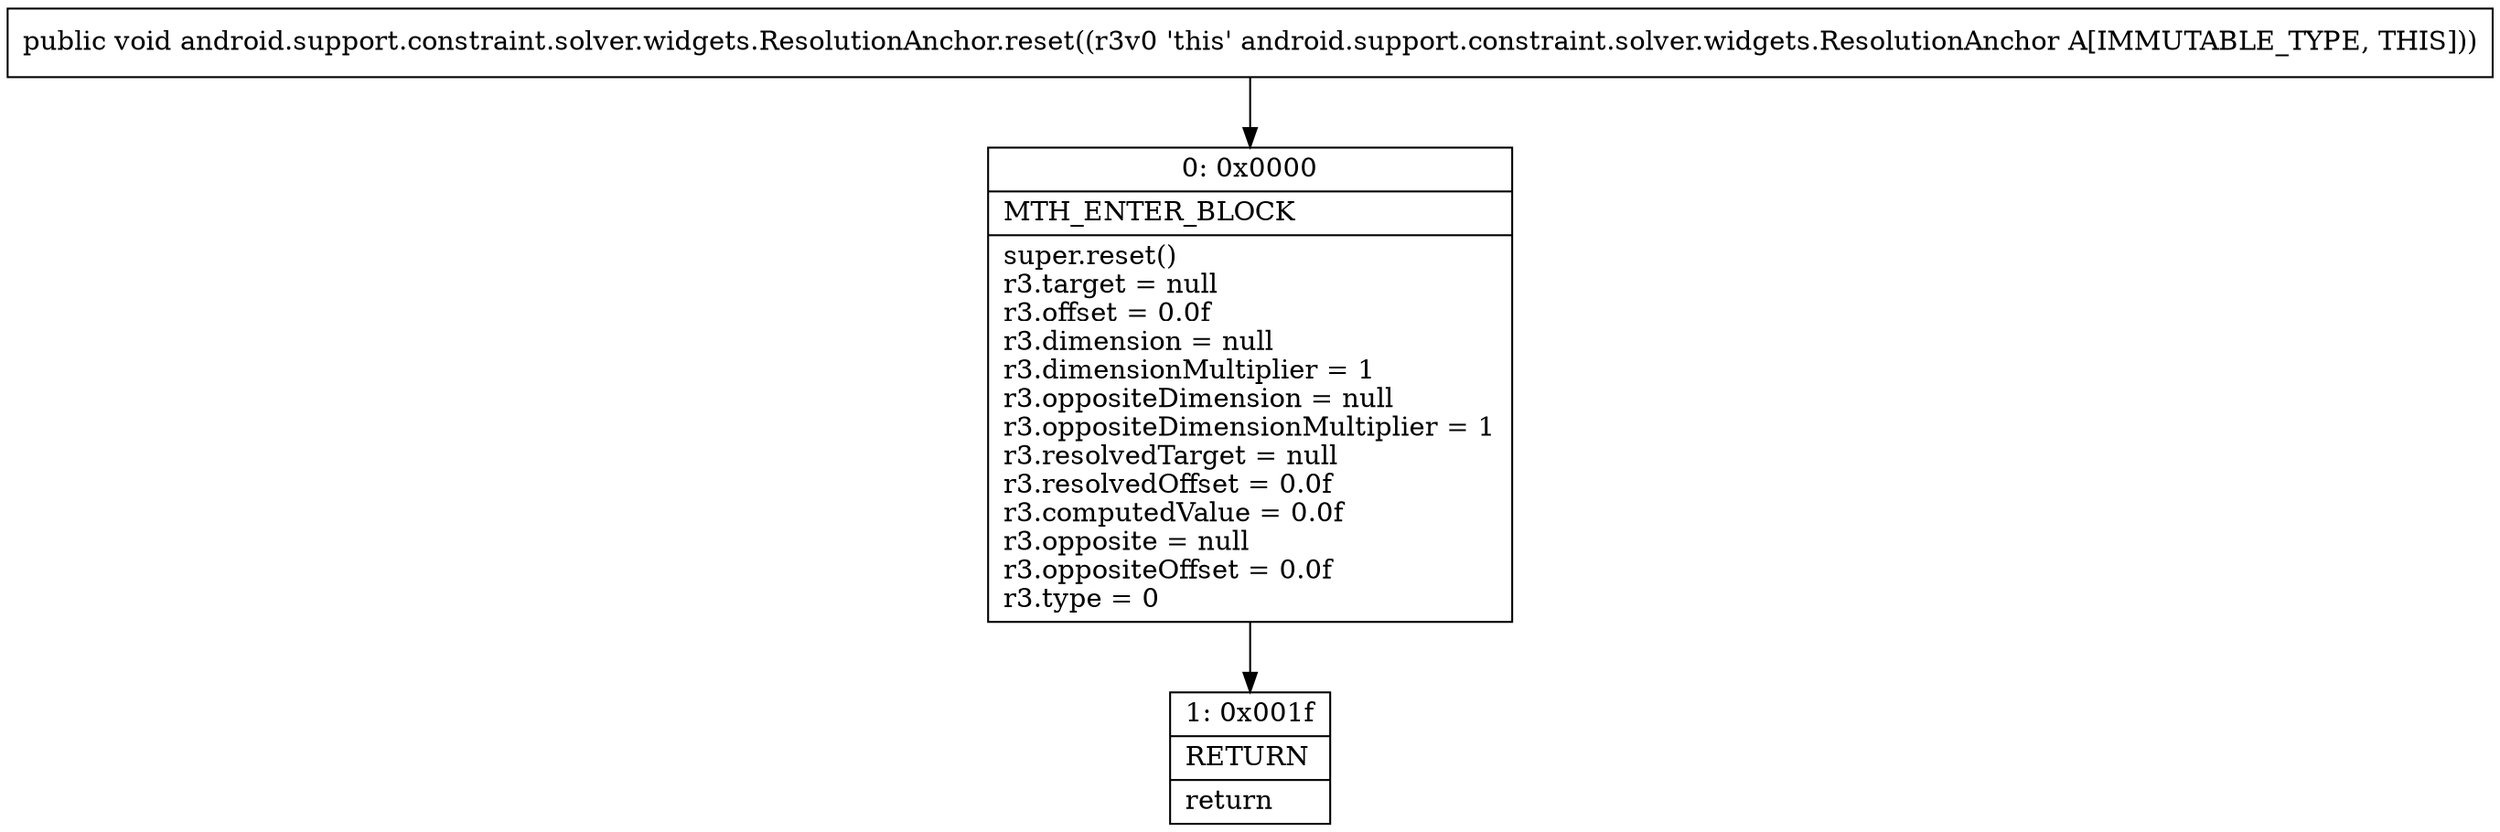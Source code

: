 digraph "CFG forandroid.support.constraint.solver.widgets.ResolutionAnchor.reset()V" {
Node_0 [shape=record,label="{0\:\ 0x0000|MTH_ENTER_BLOCK\l|super.reset()\lr3.target = null\lr3.offset = 0.0f\lr3.dimension = null\lr3.dimensionMultiplier = 1\lr3.oppositeDimension = null\lr3.oppositeDimensionMultiplier = 1\lr3.resolvedTarget = null\lr3.resolvedOffset = 0.0f\lr3.computedValue = 0.0f\lr3.opposite = null\lr3.oppositeOffset = 0.0f\lr3.type = 0\l}"];
Node_1 [shape=record,label="{1\:\ 0x001f|RETURN\l|return\l}"];
MethodNode[shape=record,label="{public void android.support.constraint.solver.widgets.ResolutionAnchor.reset((r3v0 'this' android.support.constraint.solver.widgets.ResolutionAnchor A[IMMUTABLE_TYPE, THIS])) }"];
MethodNode -> Node_0;
Node_0 -> Node_1;
}


